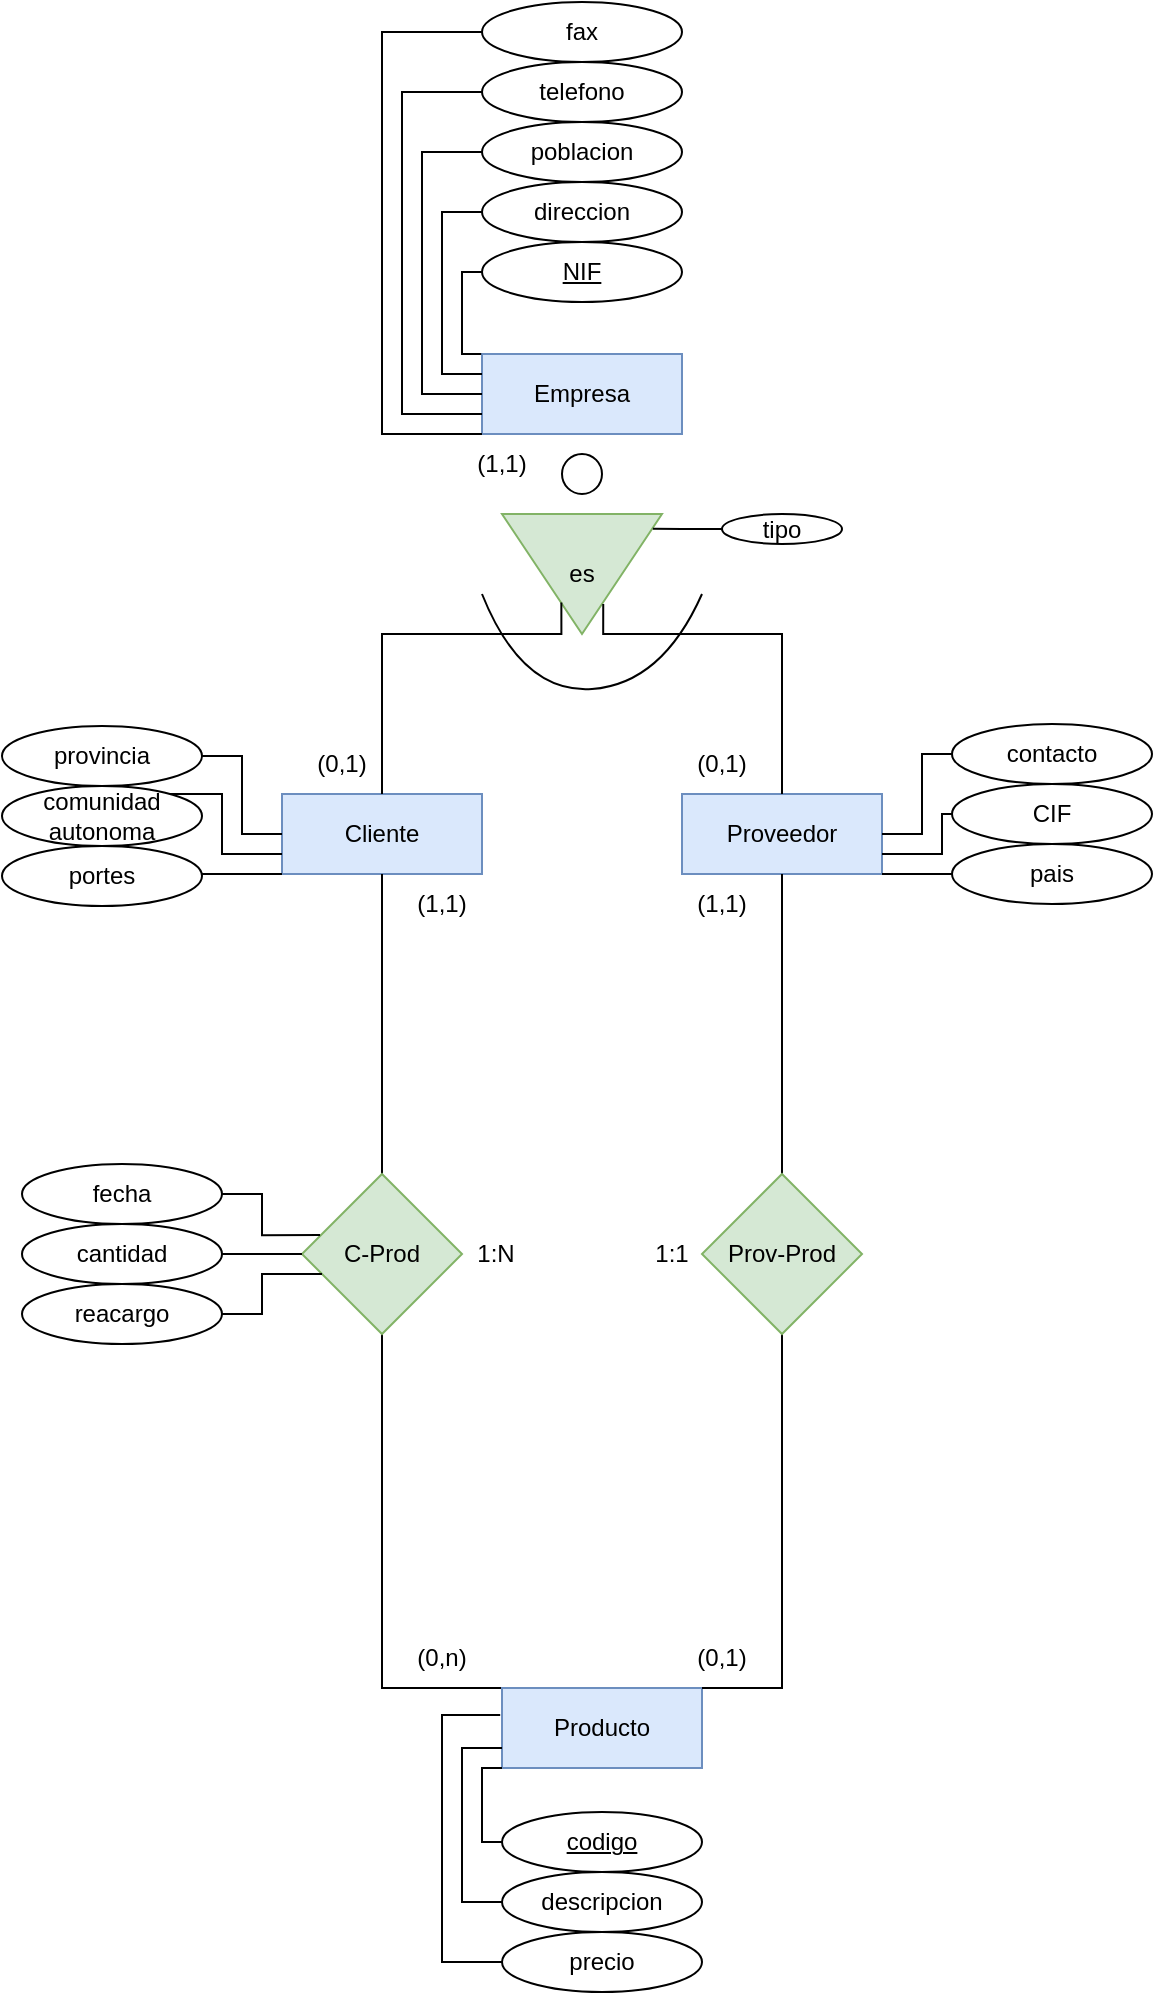 <mxfile version="22.0.4" type="github">
  <diagram name="Página-1" id="3rt9o08_EEZjVEnaxzIQ">
    <mxGraphModel dx="458" dy="1420" grid="1" gridSize="10" guides="1" tooltips="1" connect="1" arrows="1" fold="1" page="1" pageScale="1" pageWidth="1169" pageHeight="827" math="0" shadow="0">
      <root>
        <mxCell id="0" />
        <mxCell id="1" parent="0" />
        <mxCell id="zfdqlGUJjaQnBxxot2W5-1" value="Empresa" style="whiteSpace=wrap;html=1;align=center;fillColor=#dae8fc;strokeColor=#6c8ebf;" vertex="1" parent="1">
          <mxGeometry x="240" y="120" width="100" height="40" as="geometry" />
        </mxCell>
        <mxCell id="zfdqlGUJjaQnBxxot2W5-2" value="Cliente" style="whiteSpace=wrap;html=1;align=center;fillColor=#dae8fc;strokeColor=#6c8ebf;" vertex="1" parent="1">
          <mxGeometry x="140" y="340" width="100" height="40" as="geometry" />
        </mxCell>
        <mxCell id="zfdqlGUJjaQnBxxot2W5-3" value="Proveedor" style="whiteSpace=wrap;html=1;align=center;fillColor=#dae8fc;strokeColor=#6c8ebf;" vertex="1" parent="1">
          <mxGeometry x="340" y="340" width="100" height="40" as="geometry" />
        </mxCell>
        <mxCell id="zfdqlGUJjaQnBxxot2W5-30" style="edgeStyle=orthogonalEdgeStyle;rounded=0;orthogonalLoop=1;jettySize=auto;html=1;entryX=0.5;entryY=1;entryDx=0;entryDy=0;endArrow=none;endFill=0;exitX=0;exitY=0;exitDx=0;exitDy=0;" edge="1" parent="1" source="zfdqlGUJjaQnBxxot2W5-4" target="zfdqlGUJjaQnBxxot2W5-26">
          <mxGeometry relative="1" as="geometry">
            <Array as="points">
              <mxPoint x="190" y="787" />
            </Array>
          </mxGeometry>
        </mxCell>
        <mxCell id="zfdqlGUJjaQnBxxot2W5-4" value="Producto" style="whiteSpace=wrap;html=1;align=center;fillColor=#dae8fc;strokeColor=#6c8ebf;" vertex="1" parent="1">
          <mxGeometry x="250" y="787" width="100" height="40" as="geometry" />
        </mxCell>
        <mxCell id="zfdqlGUJjaQnBxxot2W5-7" value="" style="triangle;whiteSpace=wrap;html=1;rotation=90;fillColor=#d5e8d4;strokeColor=#82b366;" vertex="1" parent="1">
          <mxGeometry x="260" y="190" width="60" height="80" as="geometry" />
        </mxCell>
        <mxCell id="zfdqlGUJjaQnBxxot2W5-8" value="" style="ellipse;whiteSpace=wrap;html=1;" vertex="1" parent="1">
          <mxGeometry x="280" y="170" width="20" height="20" as="geometry" />
        </mxCell>
        <mxCell id="zfdqlGUJjaQnBxxot2W5-9" value="es" style="text;html=1;strokeColor=none;fillColor=none;align=center;verticalAlign=middle;whiteSpace=wrap;rounded=0;" vertex="1" parent="1">
          <mxGeometry x="260" y="215" width="60" height="30" as="geometry" />
        </mxCell>
        <mxCell id="zfdqlGUJjaQnBxxot2W5-10" style="edgeStyle=orthogonalEdgeStyle;rounded=0;orthogonalLoop=1;jettySize=auto;html=1;entryX=0.328;entryY=0.977;entryDx=0;entryDy=0;entryPerimeter=0;endArrow=none;endFill=0;exitX=0.5;exitY=0;exitDx=0;exitDy=0;" edge="1" parent="1" source="zfdqlGUJjaQnBxxot2W5-2" target="zfdqlGUJjaQnBxxot2W5-9">
          <mxGeometry relative="1" as="geometry">
            <Array as="points">
              <mxPoint x="190" y="260" />
              <mxPoint x="280" y="260" />
            </Array>
          </mxGeometry>
        </mxCell>
        <mxCell id="zfdqlGUJjaQnBxxot2W5-11" style="edgeStyle=orthogonalEdgeStyle;rounded=0;orthogonalLoop=1;jettySize=auto;html=1;entryX=0.677;entryY=1;entryDx=0;entryDy=0;entryPerimeter=0;endArrow=none;endFill=0;" edge="1" parent="1" source="zfdqlGUJjaQnBxxot2W5-3" target="zfdqlGUJjaQnBxxot2W5-9">
          <mxGeometry relative="1" as="geometry">
            <Array as="points">
              <mxPoint x="390" y="260" />
              <mxPoint x="301" y="260" />
            </Array>
          </mxGeometry>
        </mxCell>
        <mxCell id="zfdqlGUJjaQnBxxot2W5-12" value="" style="curved=1;endArrow=none;html=1;rounded=0;endFill=0;" edge="1" parent="1">
          <mxGeometry width="50" height="50" relative="1" as="geometry">
            <mxPoint x="240" y="240" as="sourcePoint" />
            <mxPoint x="350" y="240" as="targetPoint" />
            <Array as="points">
              <mxPoint x="260" y="290" />
              <mxPoint x="330" y="285" />
            </Array>
          </mxGeometry>
        </mxCell>
        <mxCell id="zfdqlGUJjaQnBxxot2W5-13" value="NIF" style="ellipse;whiteSpace=wrap;html=1;align=center;fontStyle=4;" vertex="1" parent="1">
          <mxGeometry x="240" y="64" width="100" height="30" as="geometry" />
        </mxCell>
        <mxCell id="zfdqlGUJjaQnBxxot2W5-32" style="edgeStyle=orthogonalEdgeStyle;rounded=0;orthogonalLoop=1;jettySize=auto;html=1;entryX=0;entryY=0.25;entryDx=0;entryDy=0;endArrow=none;endFill=0;" edge="1" parent="1" source="zfdqlGUJjaQnBxxot2W5-14" target="zfdqlGUJjaQnBxxot2W5-1">
          <mxGeometry relative="1" as="geometry">
            <Array as="points">
              <mxPoint x="220" y="49" />
              <mxPoint x="220" y="130" />
            </Array>
          </mxGeometry>
        </mxCell>
        <mxCell id="zfdqlGUJjaQnBxxot2W5-14" value="direccion" style="ellipse;whiteSpace=wrap;html=1;align=center;" vertex="1" parent="1">
          <mxGeometry x="240" y="34" width="100" height="30" as="geometry" />
        </mxCell>
        <mxCell id="zfdqlGUJjaQnBxxot2W5-33" style="edgeStyle=orthogonalEdgeStyle;rounded=0;orthogonalLoop=1;jettySize=auto;html=1;entryX=0;entryY=0.5;entryDx=0;entryDy=0;endArrow=none;endFill=0;" edge="1" parent="1" source="zfdqlGUJjaQnBxxot2W5-15" target="zfdqlGUJjaQnBxxot2W5-1">
          <mxGeometry relative="1" as="geometry">
            <Array as="points">
              <mxPoint x="210" y="19" />
              <mxPoint x="210" y="140" />
            </Array>
          </mxGeometry>
        </mxCell>
        <mxCell id="zfdqlGUJjaQnBxxot2W5-15" value="poblacion" style="ellipse;whiteSpace=wrap;html=1;align=center;" vertex="1" parent="1">
          <mxGeometry x="240" y="4" width="100" height="30" as="geometry" />
        </mxCell>
        <mxCell id="zfdqlGUJjaQnBxxot2W5-34" style="edgeStyle=orthogonalEdgeStyle;rounded=0;orthogonalLoop=1;jettySize=auto;html=1;entryX=0;entryY=0.75;entryDx=0;entryDy=0;endArrow=none;endFill=0;" edge="1" parent="1" source="zfdqlGUJjaQnBxxot2W5-16" target="zfdqlGUJjaQnBxxot2W5-1">
          <mxGeometry relative="1" as="geometry">
            <Array as="points">
              <mxPoint x="200" y="-11" />
              <mxPoint x="200" y="150" />
            </Array>
          </mxGeometry>
        </mxCell>
        <mxCell id="zfdqlGUJjaQnBxxot2W5-16" value="telefono" style="ellipse;whiteSpace=wrap;html=1;align=center;" vertex="1" parent="1">
          <mxGeometry x="240" y="-26" width="100" height="30" as="geometry" />
        </mxCell>
        <mxCell id="zfdqlGUJjaQnBxxot2W5-35" style="edgeStyle=orthogonalEdgeStyle;rounded=0;orthogonalLoop=1;jettySize=auto;html=1;entryX=0;entryY=1;entryDx=0;entryDy=0;endArrow=none;endFill=0;" edge="1" parent="1" source="zfdqlGUJjaQnBxxot2W5-17" target="zfdqlGUJjaQnBxxot2W5-1">
          <mxGeometry relative="1" as="geometry">
            <Array as="points">
              <mxPoint x="190" y="-41" />
              <mxPoint x="190" y="160" />
            </Array>
          </mxGeometry>
        </mxCell>
        <mxCell id="zfdqlGUJjaQnBxxot2W5-17" value="fax" style="ellipse;whiteSpace=wrap;html=1;align=center;" vertex="1" parent="1">
          <mxGeometry x="240" y="-56" width="100" height="30" as="geometry" />
        </mxCell>
        <mxCell id="zfdqlGUJjaQnBxxot2W5-38" style="edgeStyle=orthogonalEdgeStyle;rounded=0;orthogonalLoop=1;jettySize=auto;html=1;entryX=0;entryY=0.5;entryDx=0;entryDy=0;endArrow=none;endFill=0;" edge="1" parent="1" source="zfdqlGUJjaQnBxxot2W5-18" target="zfdqlGUJjaQnBxxot2W5-2">
          <mxGeometry relative="1" as="geometry" />
        </mxCell>
        <mxCell id="zfdqlGUJjaQnBxxot2W5-18" value="provincia" style="ellipse;whiteSpace=wrap;html=1;align=center;" vertex="1" parent="1">
          <mxGeometry y="306" width="100" height="30" as="geometry" />
        </mxCell>
        <mxCell id="zfdqlGUJjaQnBxxot2W5-37" style="edgeStyle=orthogonalEdgeStyle;rounded=0;orthogonalLoop=1;jettySize=auto;html=1;entryX=0;entryY=0.75;entryDx=0;entryDy=0;endArrow=none;endFill=0;" edge="1" parent="1" source="zfdqlGUJjaQnBxxot2W5-19" target="zfdqlGUJjaQnBxxot2W5-2">
          <mxGeometry relative="1" as="geometry">
            <Array as="points">
              <mxPoint x="110" y="340" />
              <mxPoint x="110" y="370" />
            </Array>
          </mxGeometry>
        </mxCell>
        <mxCell id="zfdqlGUJjaQnBxxot2W5-19" value="comunidad autonoma" style="ellipse;whiteSpace=wrap;html=1;align=center;" vertex="1" parent="1">
          <mxGeometry y="336" width="100" height="30" as="geometry" />
        </mxCell>
        <mxCell id="zfdqlGUJjaQnBxxot2W5-36" style="edgeStyle=orthogonalEdgeStyle;rounded=0;orthogonalLoop=1;jettySize=auto;html=1;entryX=0;entryY=1;entryDx=0;entryDy=0;endArrow=none;endFill=0;" edge="1" parent="1" source="zfdqlGUJjaQnBxxot2W5-20" target="zfdqlGUJjaQnBxxot2W5-2">
          <mxGeometry relative="1" as="geometry">
            <Array as="points">
              <mxPoint x="110" y="380" />
              <mxPoint x="110" y="380" />
            </Array>
          </mxGeometry>
        </mxCell>
        <mxCell id="zfdqlGUJjaQnBxxot2W5-20" value="portes" style="ellipse;whiteSpace=wrap;html=1;align=center;" vertex="1" parent="1">
          <mxGeometry y="366" width="100" height="30" as="geometry" />
        </mxCell>
        <mxCell id="zfdqlGUJjaQnBxxot2W5-41" style="edgeStyle=orthogonalEdgeStyle;rounded=0;orthogonalLoop=1;jettySize=auto;html=1;entryX=1;entryY=0.5;entryDx=0;entryDy=0;endArrow=none;endFill=0;" edge="1" parent="1" source="zfdqlGUJjaQnBxxot2W5-21" target="zfdqlGUJjaQnBxxot2W5-3">
          <mxGeometry relative="1" as="geometry">
            <Array as="points">
              <mxPoint x="460" y="320" />
              <mxPoint x="460" y="360" />
            </Array>
          </mxGeometry>
        </mxCell>
        <mxCell id="zfdqlGUJjaQnBxxot2W5-21" value="contacto" style="ellipse;whiteSpace=wrap;html=1;align=center;" vertex="1" parent="1">
          <mxGeometry x="475" y="305" width="100" height="30" as="geometry" />
        </mxCell>
        <mxCell id="zfdqlGUJjaQnBxxot2W5-22" value="CIF" style="ellipse;whiteSpace=wrap;html=1;align=center;" vertex="1" parent="1">
          <mxGeometry x="475" y="335" width="100" height="30" as="geometry" />
        </mxCell>
        <mxCell id="zfdqlGUJjaQnBxxot2W5-39" style="edgeStyle=orthogonalEdgeStyle;rounded=0;orthogonalLoop=1;jettySize=auto;html=1;entryX=1;entryY=1;entryDx=0;entryDy=0;endArrow=none;endFill=0;" edge="1" parent="1" source="zfdqlGUJjaQnBxxot2W5-23" target="zfdqlGUJjaQnBxxot2W5-3">
          <mxGeometry relative="1" as="geometry">
            <Array as="points">
              <mxPoint x="450" y="380" />
              <mxPoint x="450" y="380" />
            </Array>
          </mxGeometry>
        </mxCell>
        <mxCell id="zfdqlGUJjaQnBxxot2W5-23" value="pais" style="ellipse;whiteSpace=wrap;html=1;align=center;" vertex="1" parent="1">
          <mxGeometry x="475" y="365" width="100" height="30" as="geometry" />
        </mxCell>
        <mxCell id="zfdqlGUJjaQnBxxot2W5-27" style="edgeStyle=orthogonalEdgeStyle;rounded=0;orthogonalLoop=1;jettySize=auto;html=1;entryX=0.5;entryY=1;entryDx=0;entryDy=0;endArrow=none;endFill=0;" edge="1" parent="1" source="zfdqlGUJjaQnBxxot2W5-25" target="zfdqlGUJjaQnBxxot2W5-3">
          <mxGeometry relative="1" as="geometry" />
        </mxCell>
        <mxCell id="zfdqlGUJjaQnBxxot2W5-29" style="edgeStyle=orthogonalEdgeStyle;rounded=0;orthogonalLoop=1;jettySize=auto;html=1;entryX=1;entryY=0;entryDx=0;entryDy=0;endArrow=none;endFill=0;exitX=0.5;exitY=1;exitDx=0;exitDy=0;" edge="1" parent="1" source="zfdqlGUJjaQnBxxot2W5-25" target="zfdqlGUJjaQnBxxot2W5-4">
          <mxGeometry relative="1" as="geometry">
            <Array as="points">
              <mxPoint x="390" y="787" />
            </Array>
          </mxGeometry>
        </mxCell>
        <mxCell id="zfdqlGUJjaQnBxxot2W5-25" value="Prov-Prod" style="rhombus;whiteSpace=wrap;html=1;fillColor=#d5e8d4;strokeColor=#82b366;" vertex="1" parent="1">
          <mxGeometry x="350" y="530" width="80" height="80" as="geometry" />
        </mxCell>
        <mxCell id="zfdqlGUJjaQnBxxot2W5-28" style="edgeStyle=orthogonalEdgeStyle;rounded=0;orthogonalLoop=1;jettySize=auto;html=1;entryX=0.5;entryY=1;entryDx=0;entryDy=0;endArrow=none;endFill=0;" edge="1" parent="1" source="zfdqlGUJjaQnBxxot2W5-26" target="zfdqlGUJjaQnBxxot2W5-2">
          <mxGeometry relative="1" as="geometry" />
        </mxCell>
        <mxCell id="zfdqlGUJjaQnBxxot2W5-26" value="C-Prod" style="rhombus;whiteSpace=wrap;html=1;fillColor=#d5e8d4;strokeColor=#82b366;" vertex="1" parent="1">
          <mxGeometry x="150" y="530" width="80" height="80" as="geometry" />
        </mxCell>
        <mxCell id="zfdqlGUJjaQnBxxot2W5-31" style="edgeStyle=orthogonalEdgeStyle;rounded=0;orthogonalLoop=1;jettySize=auto;html=1;entryX=-0.004;entryY=0.013;entryDx=0;entryDy=0;entryPerimeter=0;endArrow=none;endFill=0;" edge="1" parent="1" source="zfdqlGUJjaQnBxxot2W5-13" target="zfdqlGUJjaQnBxxot2W5-1">
          <mxGeometry relative="1" as="geometry">
            <Array as="points">
              <mxPoint x="230" y="79" />
              <mxPoint x="230" y="120" />
              <mxPoint x="240" y="120" />
            </Array>
          </mxGeometry>
        </mxCell>
        <mxCell id="zfdqlGUJjaQnBxxot2W5-40" style="edgeStyle=orthogonalEdgeStyle;rounded=0;orthogonalLoop=1;jettySize=auto;html=1;endArrow=none;endFill=0;" edge="1" parent="1" source="zfdqlGUJjaQnBxxot2W5-22">
          <mxGeometry relative="1" as="geometry">
            <mxPoint x="440" y="370" as="targetPoint" />
            <Array as="points">
              <mxPoint x="470" y="350" />
              <mxPoint x="470" y="370" />
            </Array>
          </mxGeometry>
        </mxCell>
        <mxCell id="zfdqlGUJjaQnBxxot2W5-48" style="edgeStyle=orthogonalEdgeStyle;rounded=0;orthogonalLoop=1;jettySize=auto;html=1;entryX=0;entryY=1;entryDx=0;entryDy=0;endArrow=none;endFill=0;" edge="1" parent="1" source="zfdqlGUJjaQnBxxot2W5-43" target="zfdqlGUJjaQnBxxot2W5-4">
          <mxGeometry relative="1" as="geometry">
            <Array as="points">
              <mxPoint x="240" y="864" />
              <mxPoint x="240" y="827" />
            </Array>
          </mxGeometry>
        </mxCell>
        <mxCell id="zfdqlGUJjaQnBxxot2W5-43" value="codigo" style="ellipse;whiteSpace=wrap;html=1;align=center;fontStyle=4;" vertex="1" parent="1">
          <mxGeometry x="250" y="849" width="100" height="30" as="geometry" />
        </mxCell>
        <mxCell id="zfdqlGUJjaQnBxxot2W5-49" style="edgeStyle=orthogonalEdgeStyle;rounded=0;orthogonalLoop=1;jettySize=auto;html=1;entryX=0;entryY=0.75;entryDx=0;entryDy=0;endArrow=none;endFill=0;" edge="1" parent="1" source="zfdqlGUJjaQnBxxot2W5-46" target="zfdqlGUJjaQnBxxot2W5-4">
          <mxGeometry relative="1" as="geometry">
            <Array as="points">
              <mxPoint x="230" y="894" />
              <mxPoint x="230" y="817" />
            </Array>
          </mxGeometry>
        </mxCell>
        <mxCell id="zfdqlGUJjaQnBxxot2W5-46" value="descripcion" style="ellipse;whiteSpace=wrap;html=1;align=center;" vertex="1" parent="1">
          <mxGeometry x="250" y="879" width="100" height="30" as="geometry" />
        </mxCell>
        <mxCell id="zfdqlGUJjaQnBxxot2W5-47" value="precio" style="ellipse;whiteSpace=wrap;html=1;align=center;" vertex="1" parent="1">
          <mxGeometry x="250" y="909" width="100" height="30" as="geometry" />
        </mxCell>
        <mxCell id="zfdqlGUJjaQnBxxot2W5-50" style="edgeStyle=orthogonalEdgeStyle;rounded=0;orthogonalLoop=1;jettySize=auto;html=1;entryX=-0.009;entryY=0.338;entryDx=0;entryDy=0;entryPerimeter=0;endArrow=none;endFill=0;" edge="1" parent="1" source="zfdqlGUJjaQnBxxot2W5-47" target="zfdqlGUJjaQnBxxot2W5-4">
          <mxGeometry relative="1" as="geometry">
            <Array as="points">
              <mxPoint x="220" y="924" />
              <mxPoint x="220" y="801" />
            </Array>
          </mxGeometry>
        </mxCell>
        <mxCell id="zfdqlGUJjaQnBxxot2W5-51" value="fecha" style="ellipse;whiteSpace=wrap;html=1;align=center;" vertex="1" parent="1">
          <mxGeometry x="10" y="525" width="100" height="30" as="geometry" />
        </mxCell>
        <mxCell id="zfdqlGUJjaQnBxxot2W5-65" style="edgeStyle=orthogonalEdgeStyle;rounded=0;orthogonalLoop=1;jettySize=auto;html=1;entryX=0;entryY=0.5;entryDx=0;entryDy=0;endArrow=none;endFill=0;" edge="1" parent="1" source="zfdqlGUJjaQnBxxot2W5-52" target="zfdqlGUJjaQnBxxot2W5-26">
          <mxGeometry relative="1" as="geometry" />
        </mxCell>
        <mxCell id="zfdqlGUJjaQnBxxot2W5-52" value="cantidad" style="ellipse;whiteSpace=wrap;html=1;align=center;" vertex="1" parent="1">
          <mxGeometry x="10" y="555" width="100" height="30" as="geometry" />
        </mxCell>
        <mxCell id="zfdqlGUJjaQnBxxot2W5-53" value="tipo" style="ellipse;whiteSpace=wrap;html=1;align=center;" vertex="1" parent="1">
          <mxGeometry x="360" y="200" width="60" height="15" as="geometry" />
        </mxCell>
        <mxCell id="zfdqlGUJjaQnBxxot2W5-54" style="edgeStyle=orthogonalEdgeStyle;rounded=0;orthogonalLoop=1;jettySize=auto;html=1;entryX=0.122;entryY=0.057;entryDx=0;entryDy=0;entryPerimeter=0;endArrow=none;endFill=0;" edge="1" parent="1" source="zfdqlGUJjaQnBxxot2W5-53" target="zfdqlGUJjaQnBxxot2W5-7">
          <mxGeometry relative="1" as="geometry" />
        </mxCell>
        <mxCell id="zfdqlGUJjaQnBxxot2W5-55" value="reacargo" style="ellipse;whiteSpace=wrap;html=1;align=center;" vertex="1" parent="1">
          <mxGeometry x="10" y="585" width="100" height="30" as="geometry" />
        </mxCell>
        <mxCell id="zfdqlGUJjaQnBxxot2W5-56" value="(1,1)" style="text;html=1;strokeColor=none;fillColor=none;align=center;verticalAlign=middle;whiteSpace=wrap;rounded=0;" vertex="1" parent="1">
          <mxGeometry x="220" y="160" width="60" height="30" as="geometry" />
        </mxCell>
        <mxCell id="zfdqlGUJjaQnBxxot2W5-57" value="(0,1)" style="text;html=1;strokeColor=none;fillColor=none;align=center;verticalAlign=middle;whiteSpace=wrap;rounded=0;" vertex="1" parent="1">
          <mxGeometry x="140" y="310" width="60" height="30" as="geometry" />
        </mxCell>
        <mxCell id="zfdqlGUJjaQnBxxot2W5-58" value="(0,1)" style="text;html=1;strokeColor=none;fillColor=none;align=center;verticalAlign=middle;whiteSpace=wrap;rounded=0;" vertex="1" parent="1">
          <mxGeometry x="330" y="310" width="60" height="30" as="geometry" />
        </mxCell>
        <mxCell id="zfdqlGUJjaQnBxxot2W5-59" value="(1,1)" style="text;html=1;strokeColor=none;fillColor=none;align=center;verticalAlign=middle;whiteSpace=wrap;rounded=0;" vertex="1" parent="1">
          <mxGeometry x="330" y="380" width="60" height="30" as="geometry" />
        </mxCell>
        <mxCell id="zfdqlGUJjaQnBxxot2W5-60" value="(0,1)" style="text;html=1;strokeColor=none;fillColor=none;align=center;verticalAlign=middle;whiteSpace=wrap;rounded=0;" vertex="1" parent="1">
          <mxGeometry x="330" y="757" width="60" height="30" as="geometry" />
        </mxCell>
        <mxCell id="zfdqlGUJjaQnBxxot2W5-61" value="1:1" style="text;html=1;strokeColor=none;fillColor=none;align=center;verticalAlign=middle;whiteSpace=wrap;rounded=0;" vertex="1" parent="1">
          <mxGeometry x="305" y="555" width="60" height="30" as="geometry" />
        </mxCell>
        <mxCell id="zfdqlGUJjaQnBxxot2W5-62" value="(0,n)" style="text;html=1;strokeColor=none;fillColor=none;align=center;verticalAlign=middle;whiteSpace=wrap;rounded=0;" vertex="1" parent="1">
          <mxGeometry x="190" y="757" width="60" height="30" as="geometry" />
        </mxCell>
        <mxCell id="zfdqlGUJjaQnBxxot2W5-63" value="(1,1)" style="text;html=1;strokeColor=none;fillColor=none;align=center;verticalAlign=middle;whiteSpace=wrap;rounded=0;" vertex="1" parent="1">
          <mxGeometry x="190" y="380" width="60" height="30" as="geometry" />
        </mxCell>
        <mxCell id="zfdqlGUJjaQnBxxot2W5-64" value="1:N" style="text;html=1;strokeColor=none;fillColor=none;align=center;verticalAlign=middle;whiteSpace=wrap;rounded=0;" vertex="1" parent="1">
          <mxGeometry x="217" y="555" width="60" height="30" as="geometry" />
        </mxCell>
        <mxCell id="zfdqlGUJjaQnBxxot2W5-66" style="edgeStyle=orthogonalEdgeStyle;rounded=0;orthogonalLoop=1;jettySize=auto;html=1;entryX=0.125;entryY=0.625;entryDx=0;entryDy=0;entryPerimeter=0;endArrow=none;endFill=0;" edge="1" parent="1" source="zfdqlGUJjaQnBxxot2W5-55" target="zfdqlGUJjaQnBxxot2W5-26">
          <mxGeometry relative="1" as="geometry" />
        </mxCell>
        <mxCell id="zfdqlGUJjaQnBxxot2W5-67" style="edgeStyle=orthogonalEdgeStyle;rounded=0;orthogonalLoop=1;jettySize=auto;html=1;entryX=0.113;entryY=0.382;entryDx=0;entryDy=0;entryPerimeter=0;endArrow=none;endFill=0;" edge="1" parent="1" source="zfdqlGUJjaQnBxxot2W5-51" target="zfdqlGUJjaQnBxxot2W5-26">
          <mxGeometry relative="1" as="geometry" />
        </mxCell>
      </root>
    </mxGraphModel>
  </diagram>
</mxfile>
